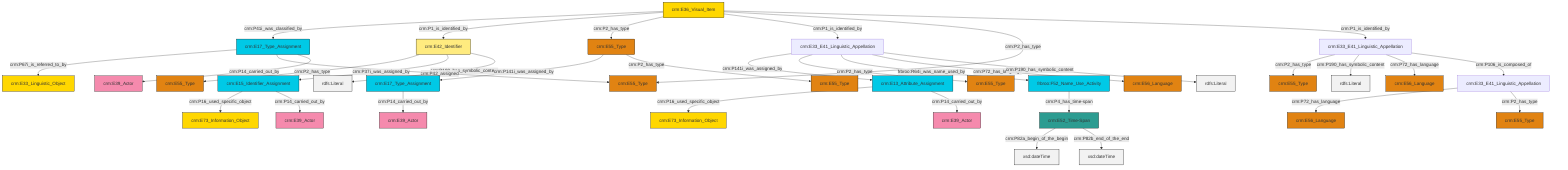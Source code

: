 graph TD
classDef Literal fill:#f2f2f2,stroke:#000000;
classDef CRM_Entity fill:#FFFFFF,stroke:#000000;
classDef Temporal_Entity fill:#00C9E6, stroke:#000000;
classDef Type fill:#E18312, stroke:#000000;
classDef Time-Span fill:#2C9C91, stroke:#000000;
classDef Appellation fill:#FFEB7F, stroke:#000000;
classDef Place fill:#008836, stroke:#000000;
classDef Persistent_Item fill:#B266B2, stroke:#000000;
classDef Conceptual_Object fill:#FFD700, stroke:#000000;
classDef Physical_Thing fill:#D2B48C, stroke:#000000;
classDef Actor fill:#f58aad, stroke:#000000;
classDef PC_Classes fill:#4ce600, stroke:#000000;
classDef Multi fill:#cccccc,stroke:#000000;

2["crm:E33_E41_Linguistic_Appellation"]:::Default -->|crm:P72_has_language| 3["crm:E56_Language"]:::Type
8["crm:E42_Identifier"]:::Appellation -->|crm:P2_has_type| 9["crm:E55_Type"]:::Type
10["crm:E52_Time-Span"]:::Time-Span -->|crm:P82a_begin_of_the_begin| 11[xsd:dateTime]:::Literal
12["crm:E13_Attribute_Assignment"]:::Temporal_Entity -->|crm:P16_used_specific_object| 13["crm:E73_Information_Object"]:::Conceptual_Object
6["crm:E33_E41_Linguistic_Appellation"]:::Default -->|crm:P141i_was_assigned_by| 12["crm:E13_Attribute_Assignment"]:::Temporal_Entity
19["crm:E33_E41_Linguistic_Appellation"]:::Default -->|crm:P2_has_type| 20["crm:E55_Type"]:::Type
24["crm:E17_Type_Assignment"]:::Temporal_Entity -->|crm:P67i_is_referred_to_by| 25["crm:E33_Linguistic_Object"]:::Conceptual_Object
8["crm:E42_Identifier"]:::Appellation -->|crm:P37i_was_assigned_by| 26["crm:E15_Identifier_Assignment"]:::Temporal_Entity
17["crm:E36_Visual_Item"]:::Conceptual_Object -->|crm:P41i_was_classified_by| 24["crm:E17_Type_Assignment"]:::Temporal_Entity
17["crm:E36_Visual_Item"]:::Conceptual_Object -->|crm:P1_is_identified_by| 8["crm:E42_Identifier"]:::Appellation
26["crm:E15_Identifier_Assignment"]:::Temporal_Entity -->|crm:P16_used_specific_object| 15["crm:E73_Information_Object"]:::Conceptual_Object
29["frbroo:F52_Name_Use_Activity"]:::Temporal_Entity -->|crm:P4_has_time-span| 10["crm:E52_Time-Span"]:::Time-Span
6["crm:E33_E41_Linguistic_Appellation"]:::Default -->|crm:P2_has_type| 4["crm:E55_Type"]:::Type
8["crm:E42_Identifier"]:::Appellation -->|crm:P190_has_symbolic_content| 31[rdfs:Literal]:::Literal
24["crm:E17_Type_Assignment"]:::Temporal_Entity -->|crm:P42_assigned| 0["crm:E55_Type"]:::Type
32["crm:E55_Type"]:::Type -->|crm:P141i_was_assigned_by| 33["crm:E17_Type_Assignment"]:::Temporal_Entity
32["crm:E55_Type"]:::Type -->|crm:P2_has_type| 34["crm:E55_Type"]:::Type
6["crm:E33_E41_Linguistic_Appellation"]:::Default -->|frbroo:R64i_was_name_used_by| 29["frbroo:F52_Name_Use_Activity"]:::Temporal_Entity
24["crm:E17_Type_Assignment"]:::Temporal_Entity -->|crm:P14_carried_out_by| 36["crm:E39_Actor"]:::Actor
19["crm:E33_E41_Linguistic_Appellation"]:::Default -->|crm:P190_has_symbolic_content| 38[rdfs:Literal]:::Literal
19["crm:E33_E41_Linguistic_Appellation"]:::Default -->|crm:P72_has_language| 39["crm:E56_Language"]:::Type
17["crm:E36_Visual_Item"]:::Conceptual_Object -->|crm:P2_has_type| 32["crm:E55_Type"]:::Type
19["crm:E33_E41_Linguistic_Appellation"]:::Default -->|crm:P106_is_composed_of| 2["crm:E33_E41_Linguistic_Appellation"]:::Default
10["crm:E52_Time-Span"]:::Time-Span -->|crm:P82b_end_of_the_end| 42[xsd:dateTime]:::Literal
17["crm:E36_Visual_Item"]:::Conceptual_Object -->|crm:P1_is_identified_by| 6["crm:E33_E41_Linguistic_Appellation"]:::Default
17["crm:E36_Visual_Item"]:::Conceptual_Object -->|crm:P2_has_type| 0["crm:E55_Type"]:::Type
17["crm:E36_Visual_Item"]:::Conceptual_Object -->|crm:P1_is_identified_by| 19["crm:E33_E41_Linguistic_Appellation"]:::Default
6["crm:E33_E41_Linguistic_Appellation"]:::Default -->|crm:P72_has_language| 48["crm:E56_Language"]:::Type
12["crm:E13_Attribute_Assignment"]:::Temporal_Entity -->|crm:P14_carried_out_by| 21["crm:E39_Actor"]:::Actor
2["crm:E33_E41_Linguistic_Appellation"]:::Default -->|crm:P2_has_type| 52["crm:E55_Type"]:::Type
6["crm:E33_E41_Linguistic_Appellation"]:::Default -->|crm:P190_has_symbolic_content| 54[rdfs:Literal]:::Literal
26["crm:E15_Identifier_Assignment"]:::Temporal_Entity -->|crm:P14_carried_out_by| 50["crm:E39_Actor"]:::Actor
33["crm:E17_Type_Assignment"]:::Temporal_Entity -->|crm:P14_carried_out_by| 58["crm:E39_Actor"]:::Actor